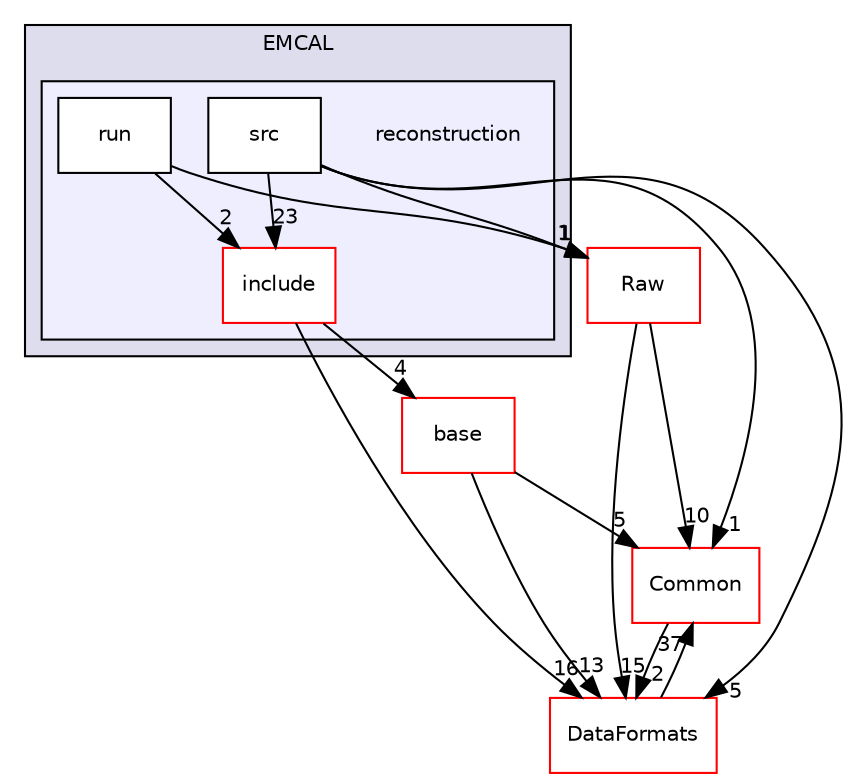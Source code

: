 digraph "/home/travis/build/AliceO2Group/AliceO2/Detectors/EMCAL/reconstruction" {
  bgcolor=transparent;
  compound=true
  node [ fontsize="10", fontname="Helvetica"];
  edge [ labelfontsize="10", labelfontname="Helvetica"];
  subgraph clusterdir_088378b58cb1ba39db48039cbd66d10f {
    graph [ bgcolor="#ddddee", pencolor="black", label="EMCAL" fontname="Helvetica", fontsize="10", URL="dir_088378b58cb1ba39db48039cbd66d10f.html"]
  subgraph clusterdir_43247e9473992ee8ffdfc874c5267163 {
    graph [ bgcolor="#eeeeff", pencolor="black", label="" URL="dir_43247e9473992ee8ffdfc874c5267163.html"];
    dir_43247e9473992ee8ffdfc874c5267163 [shape=plaintext label="reconstruction"];
    dir_14c8cfaaee0dfb1e837e70bcf15bda98 [shape=box label="include" color="red" fillcolor="white" style="filled" URL="dir_14c8cfaaee0dfb1e837e70bcf15bda98.html"];
    dir_648671bc339df01bd1b5df8a7c7828c9 [shape=box label="run" color="black" fillcolor="white" style="filled" URL="dir_648671bc339df01bd1b5df8a7c7828c9.html"];
    dir_a1c7f30d560eae5a68ecb45d9f95b0f7 [shape=box label="src" color="black" fillcolor="white" style="filled" URL="dir_a1c7f30d560eae5a68ecb45d9f95b0f7.html"];
  }
  }
  dir_4ab6b4cc6a7edbff49100e9123df213f [shape=box label="Common" color="red" URL="dir_4ab6b4cc6a7edbff49100e9123df213f.html"];
  dir_478733f24fb8878a4cdf7773310adedd [shape=box label="base" color="red" URL="dir_478733f24fb8878a4cdf7773310adedd.html"];
  dir_26637d1bd82229bc9ed97f7e706be743 [shape=box label="Raw" color="red" URL="dir_26637d1bd82229bc9ed97f7e706be743.html"];
  dir_2171f7ec022c5423887b07c69b2f5b48 [shape=box label="DataFormats" color="red" URL="dir_2171f7ec022c5423887b07c69b2f5b48.html"];
  dir_4ab6b4cc6a7edbff49100e9123df213f->dir_2171f7ec022c5423887b07c69b2f5b48 [headlabel="2", labeldistance=1.5 headhref="dir_000032_000085.html"];
  dir_648671bc339df01bd1b5df8a7c7828c9->dir_14c8cfaaee0dfb1e837e70bcf15bda98 [headlabel="2", labeldistance=1.5 headhref="dir_000448_000441.html"];
  dir_648671bc339df01bd1b5df8a7c7828c9->dir_26637d1bd82229bc9ed97f7e706be743 [headlabel="1", labeldistance=1.5 headhref="dir_000448_000620.html"];
  dir_14c8cfaaee0dfb1e837e70bcf15bda98->dir_478733f24fb8878a4cdf7773310adedd [headlabel="4", labeldistance=1.5 headhref="dir_000441_000209.html"];
  dir_14c8cfaaee0dfb1e837e70bcf15bda98->dir_2171f7ec022c5423887b07c69b2f5b48 [headlabel="16", labeldistance=1.5 headhref="dir_000441_000085.html"];
  dir_478733f24fb8878a4cdf7773310adedd->dir_4ab6b4cc6a7edbff49100e9123df213f [headlabel="5", labeldistance=1.5 headhref="dir_000209_000032.html"];
  dir_478733f24fb8878a4cdf7773310adedd->dir_2171f7ec022c5423887b07c69b2f5b48 [headlabel="13", labeldistance=1.5 headhref="dir_000209_000085.html"];
  dir_26637d1bd82229bc9ed97f7e706be743->dir_4ab6b4cc6a7edbff49100e9123df213f [headlabel="10", labeldistance=1.5 headhref="dir_000620_000032.html"];
  dir_26637d1bd82229bc9ed97f7e706be743->dir_2171f7ec022c5423887b07c69b2f5b48 [headlabel="15", labeldistance=1.5 headhref="dir_000620_000085.html"];
  dir_a1c7f30d560eae5a68ecb45d9f95b0f7->dir_4ab6b4cc6a7edbff49100e9123df213f [headlabel="1", labeldistance=1.5 headhref="dir_000449_000032.html"];
  dir_a1c7f30d560eae5a68ecb45d9f95b0f7->dir_14c8cfaaee0dfb1e837e70bcf15bda98 [headlabel="23", labeldistance=1.5 headhref="dir_000449_000441.html"];
  dir_a1c7f30d560eae5a68ecb45d9f95b0f7->dir_26637d1bd82229bc9ed97f7e706be743 [headlabel="1", labeldistance=1.5 headhref="dir_000449_000620.html"];
  dir_a1c7f30d560eae5a68ecb45d9f95b0f7->dir_2171f7ec022c5423887b07c69b2f5b48 [headlabel="5", labeldistance=1.5 headhref="dir_000449_000085.html"];
  dir_2171f7ec022c5423887b07c69b2f5b48->dir_4ab6b4cc6a7edbff49100e9123df213f [headlabel="37", labeldistance=1.5 headhref="dir_000085_000032.html"];
}
